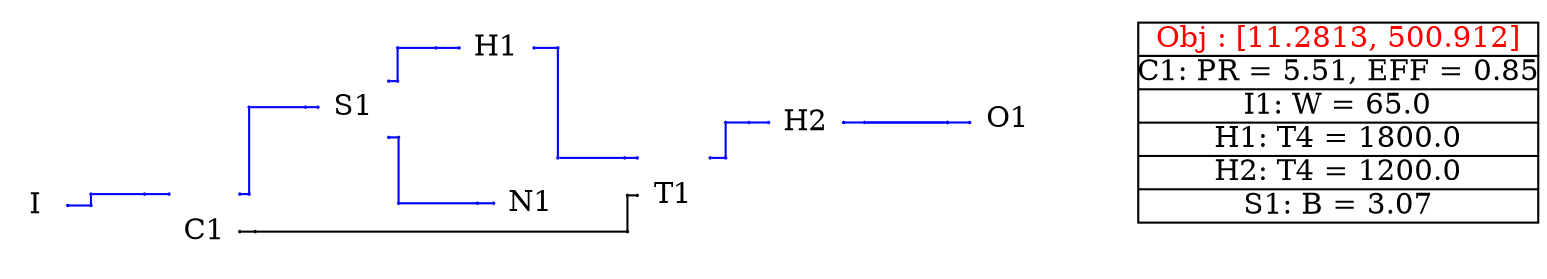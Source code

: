 graph sample3 {
	sizeNode1 [label="" color=white fixedsize=true height=0.01 pos="0,0!" shape=point width=0.01]
	sizeNode2 [label="" color=white fixedsize=true height=0.01 pos="6.861111111111111,1.7361111111111112!" shape=point width=0.01]
	configuration [label="{C1:  PR = 5.51, EFF = 0.85|I1:  W = 65.0|H1:  T4 = 1800.0|H2:  T4 = 1200.0|S1:  B = 3.07}" color=black fixedsize=true height=1.1111111111111112 pos="8.86111111111111,0.8680555555555556!" shape=record width=2.6666666666666665]
	obj [label="Obj : [11.2813, 500.912]" color=black fixedsize=true fontcolor=red height=0.2222222222222222 pos="8.86111111111111,1.5347222222222223!" shape=box width=2.6666666666666665]
	graph [layout=neato overlap=true]
	1 [label="" color=white height=0 image="C:\Users\57725\Desktop\work\component\\I.png" pos="0.17573916507398923,0.42678427044139394!" shape=box width=0]
	"1Label" [label=I color=white fixedsize=true height=0.2222222222222222 pos="0.17573916507398923,0.42678427044139394!" shape=box style=filled width=0.2222222222222222]
	2 [label="" color=white height=0 image="C:\Users\57725\Desktop\work\component\\O.png" pos="6.660972133184548,1.002199552741199!" shape=box width=0]
	"2Label" [label=O1 color=white fixedsize=true height=0.2222222222222222 pos="6.660972133184548,1.002199552741199!" shape=box style=filled width=0.2222222222222222]
	3 [label="" color=white height=0 image="C:\Users\57725\Desktop\work\component\\C.png" pos="1.3019752017032307,0.2525635754336326!" shape=box width=0]
	"3Label" [label=C1 color=white fixedsize=true height=0.2222222222222222 pos="1.3019752017032307,0.2525635754336326!" shape=box style=filled width=0.2222222222222222]
	4 [label="" color=white height=0 image="C:\Users\57725\Desktop\work\component\\S.png" pos="2.295032988681995,1.0821201122806785!" shape=box width=0]
	"4Label" [label=S1 color=white fixedsize=true height=0.2222222222222222 pos="2.295032988681995,1.0821201122806785!" shape=box style=filled width=0.2222222222222222]
	5 [label="" color=white height=0 image="C:\Users\57725\Desktop\work\component\\T.png" pos="4.430923168845688,0.49410005266850593!" shape=box width=0]
	"5Label" [label=T1 color=white fixedsize=true height=0.2222222222222222 pos="4.430923168845688,0.49410005266850593!" shape=box style=filled width=0.2222222222222222]
	6 [label="" color=white height=0 image="C:\Users\57725\Desktop\work\component\\H.png" pos="3.2499905817723445,1.477428056263869!" shape=box width=0]
	"6Label" [label=H1 color=white fixedsize=true height=0.2222222222222222 pos="3.2499905817723445,1.477428056263869!" shape=box style=filled width=0.2222222222222222]
	7 [label="" color=white height=0 image="C:\Users\57725\Desktop\work\component\\N.png" pos="3.4798180803083123,0.4415950744794235!" shape=box width=0]
	"7Label" [label=N1 color=white fixedsize=true height=0.2222222222222222 pos="3.4798180803083123,0.4415950744794235!" shape=box style=filled width=0.2222222222222222]
	8 [label="" color=white height=0 image="C:\Users\57725\Desktop\work\component\\H.png" pos="5.313305360210823,0.9800976921209108!" shape=box width=0]
	"8Label" [label=H2 color=white fixedsize=true height=0.2222222222222222 pos="5.313305360210823,0.9800976921209108!" shape=box style=filled width=0.2222222222222222]
	"1_e" [label="" color=blue fixedsize=true height=0.01 pos="0.391016942851767,0.42678427044139394!" shape=point width=0.01]
	"1s_e" [label="" color=blue fixedsize=true height=0.01 pos="0.5460507060233613,0.42678427044139394!" shape=point width=0.01]
	"1_e" -- "1s_e" [color=blue]
	C1_nw [label="" color=blue fixedsize=true height=0.01 pos="1.0658640905921195,0.5025635754336326!" shape=point width=0.01]
	C1t_nw [label="" color=blue fixedsize=true height=0.01 pos="0.9028363240634675,0.5025635754336326!" shape=point width=0.01]
	C1_nw -- C1t_nw [color=blue]
	blankNode305 [label="" color=blue fixedsize=true height=0.01 pos="0.5460507060233613,0.5025635754336326!" shape=point width=0.01]
	"1s_e" -- blankNode305 [color=blue]
	blankNode305 -- C1t_nw [color=blue]
	C1_ne [label="" color=blue fixedsize=true height=0.01 pos="1.5380863128143418,0.5025635754336326!" shape=point width=0.01]
	C1s_ne [label="" color=blue fixedsize=true height=0.01 pos="1.6003707754068457,0.5025635754336326!" shape=point width=0.01]
	C1_ne -- C1s_ne [color=blue]
	S1_w [label="" color=blue fixedsize=true height=0.01 pos="2.0589218775708837,1.0821201122806785!" shape=point width=0.01]
	S1t_w [label="" color=blue fixedsize=true height=0.01 pos="1.976766956507003,1.0821201122806785!" shape=point width=0.01]
	S1_w -- S1t_w [color=blue]
	blankNode306 [label="" color=blue fixedsize=true height=0.01 pos="1.6003707754068457,1.0821201122806785!" shape=point width=0.01]
	C1s_ne -- blankNode306 [color=blue]
	blankNode306 -- S1t_w [color=blue]
	C1_e [label="" color=black fixedsize=true height=0.01 pos="1.5380863128143418,0.2525635754336326!" shape=point width=0.01]
	C1s_e [label="" color=black fixedsize=true height=0.01 pos="1.640909689853922,0.2525635754336326!" shape=point width=0.01]
	C1_e -- C1s_e [color=black]
	T1_w [label="" color=black fixedsize=true height=0.01 pos="4.187867613290132,0.49410005266850593!" shape=point width=0.01]
	T1t_w [label="" color=black fixedsize=true height=0.01 pos="4.122377422661852,0.49410005266850593!" shape=point width=0.01]
	T1_w -- T1t_w [color=black]
	blankNode307 [label="" color=black fixedsize=true height=0.01 pos="4.122377422661852,0.2525635754336326!" shape=point width=0.01]
	C1s_e -- blankNode307 [color=black]
	blankNode307 -- T1t_w [color=black]
	S1_ne [label="" color=blue fixedsize=true height=0.01 pos="2.531144099793106,1.2557312233917897!" shape=point width=0.01]
	S1s_ne [label="" color=blue fixedsize=true height=0.01 pos="2.5901612178200293,1.2557312233917897!" shape=point width=0.01]
	S1_ne -- S1s_ne [color=blue]
	H1_w [label="" color=blue fixedsize=true height=0.01 pos="2.9999905817723445,1.477428056263869!" shape=point width=0.01]
	H1t_w [label="" color=blue fixedsize=true height=0.01 pos="2.845920163285953,1.477428056263869!" shape=point width=0.01]
	H1_w -- H1t_w [color=blue]
	blankNode308 [label="" color=blue fixedsize=true height=0.01 pos="2.5901612178200293,1.477428056263869!" shape=point width=0.01]
	S1s_ne -- blankNode308 [color=blue]
	blankNode308 -- H1t_w [color=blue]
	S1_se [label="" color=blue fixedsize=true height=0.01 pos="2.531144099793106,0.8807312233917897!" shape=point width=0.01]
	S1s_se [label="" color=blue fixedsize=true height=0.01 pos="2.5966032433311823,0.8807312233917897!" shape=point width=0.01]
	S1_se -- S1s_se [color=blue]
	N1_w [label="" color=blue fixedsize=true height=0.01 pos="3.2298180803083123,0.4415950744794235!" shape=point width=0.01]
	N1t_w [label="" color=blue fixedsize=true height=0.01 pos="3.1230275272782584,0.4415950744794235!" shape=point width=0.01]
	N1_w -- N1t_w [color=blue]
	blankNode309 [label="" color=blue fixedsize=true height=0.01 pos="2.5966032433311823,0.4415950744794235!" shape=point width=0.01]
	S1s_se -- blankNode309 [color=blue]
	blankNode309 -- N1t_w [color=blue]
	H1_e [label="" color=blue fixedsize=true height=0.01 pos="3.4999905817723445,1.477428056263869!" shape=point width=0.01]
	H1s_e [label="" color=blue fixedsize=true height=0.01 pos="3.6586075143719174,1.477428056263869!" shape=point width=0.01]
	H1_e -- H1s_e [color=blue]
	T1_nw [label="" color=blue fixedsize=true height=0.01 pos="4.187867613290132,0.744100052668506!" shape=point width=0.01]
	T1t_nw [label="" color=blue fixedsize=true height=0.01 pos="4.103778239196679,0.744100052668506!" shape=point width=0.01]
	T1_nw -- T1t_nw [color=blue]
	blankNode310 [label="" color=blue fixedsize=true height=0.01 pos="3.6586075143719174,0.744100052668506!" shape=point width=0.01]
	H1s_e -- blankNode310 [color=blue]
	blankNode310 -- T1t_nw [color=blue]
	T1_ne [label="" color=blue fixedsize=true height=0.01 pos="4.673978724401243,0.744100052668506!" shape=point width=0.01]
	T1s_ne [label="" color=blue fixedsize=true height=0.01 pos="4.777067247278731,0.744100052668506!" shape=point width=0.01]
	T1_ne -- T1s_ne [color=blue]
	H2_w [label="" color=blue fixedsize=true height=0.01 pos="5.063305360210823,0.9800976921209108!" shape=point width=0.01]
	H2t_w [label="" color=blue fixedsize=true height=0.01 pos="4.93392204460093,0.9800976921209108!" shape=point width=0.01]
	H2_w -- H2t_w [color=blue]
	blankNode311 [label="" color=blue fixedsize=true height=0.01 pos="4.777067247278731,0.9800976921209108!" shape=point width=0.01]
	T1s_ne -- blankNode311 [color=blue]
	blankNode311 -- H2t_w [color=blue]
	2 [pos="6.660972133184548,0.9800976921209108!"]
	H2_e [label="" color=blue fixedsize=true height=0.01 pos="5.563305360210823,0.9800976921209108!" shape=point width=0.01]
	H2s_e [label="" color=blue fixedsize=true height=0.01 pos="5.702636042036783,0.9800976921209108!" shape=point width=0.01]
	H2_e -- H2s_e [color=blue]
	"2_w" [label="" color=blue fixedsize=true height=0.01 pos="6.404027688740104,0.9800976921209108!" shape=point width=0.01]
	"2t_w" [label="" color=blue fixedsize=true height=0.01 pos="6.257354688080082,0.9800976921209108!" shape=point width=0.01]
	"2_w" -- "2t_w" [color=blue]
	H2s_e:e -- "2t_w":w [color=blue]
	blankNode312 [label="" color=blue fixedsize=true height=0.01 pos="6.257354688080082,0.9800976921209108!" shape=point width=0.01]
	H2s_e -- blankNode312 [color=blue]
	blankNode312 -- "2t_w" [color=blue]
}
